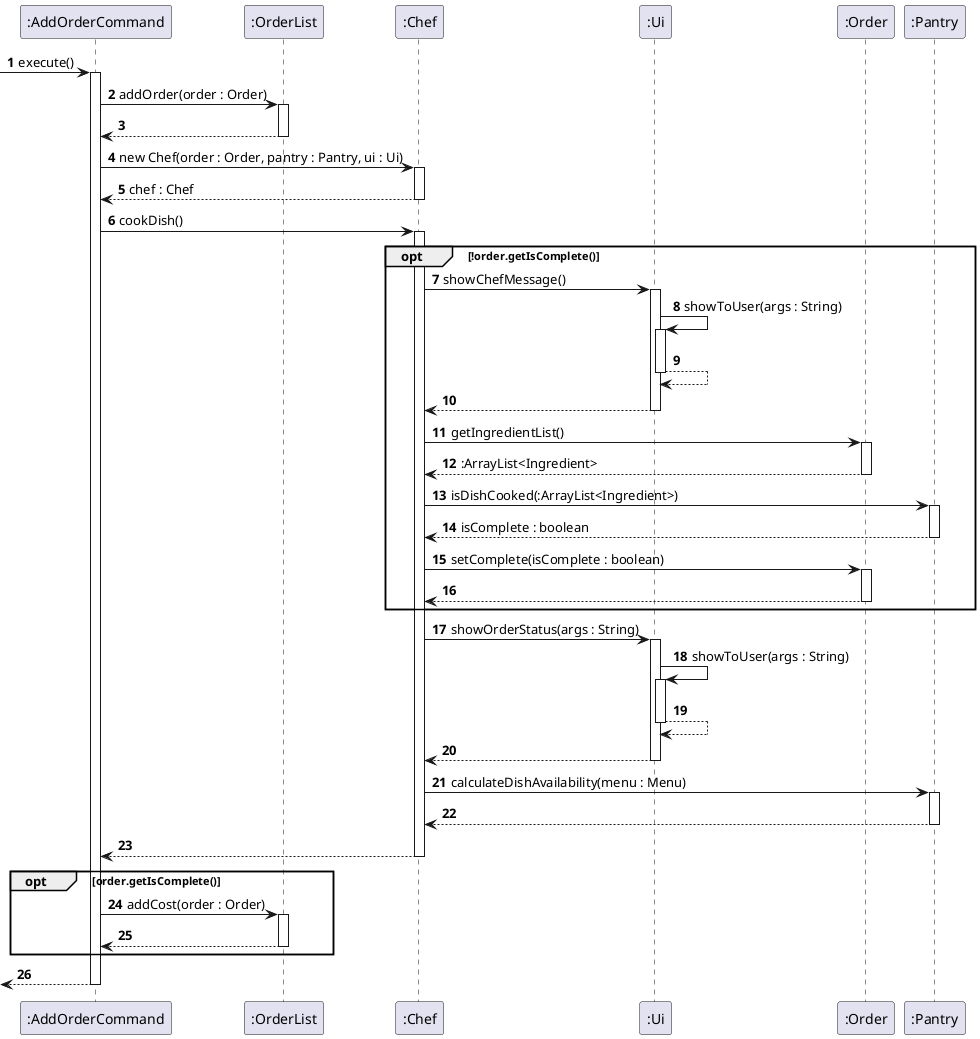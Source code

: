 @startuml
'https://plantuml.com/sequence-diagram

autonumber

-> ":AddOrderCommand" : execute()
    activate ":AddOrderCommand"
    ":AddOrderCommand" -> ":OrderList" : addOrder(order : Order)
        activate ":OrderList"
        return
    ":AddOrderCommand" -> ":Chef" : new Chef(order : Order, pantry : Pantry, ui : Ui)
        activate ":Chef"
        return chef : Chef
    ":AddOrderCommand" -> ":Chef" : cookDish()
        activate ":Chef"
        opt !order.getIsComplete()
            ":Chef" -> ":Ui" : showChefMessage()
                activate ":Ui"
                ":Ui" -> ":Ui" : showToUser(args : String)
                    activate ":Ui"
                return
            return
            ":Chef" -> ":Order" : getIngredientList()
                activate ":Order"
            return :ArrayList<Ingredient>
            ":Chef" -> ":Pantry" : isDishCooked(:ArrayList<Ingredient>)
                activate ":Pantry"
            return isComplete : boolean
            ":Chef" -> ":Order" : setComplete(isComplete : boolean)
                activate ":Order"
            return
        end
        ":Chef" -> ":Ui" : showOrderStatus(args : String)
            activate ":Ui"
            ":Ui" -> ":Ui" : showToUser(args : String)
                activate ":Ui"
            return
        return
        ":Chef" -> ":Pantry" : calculateDishAvailability(menu : Menu)
            activate ":Pantry"
            return
        return
    opt order.getIsComplete()
        ":AddOrderCommand" -> ":OrderList" : addCost(order : Order)
        activate ":OrderList"
        return
    end
return
@enduml